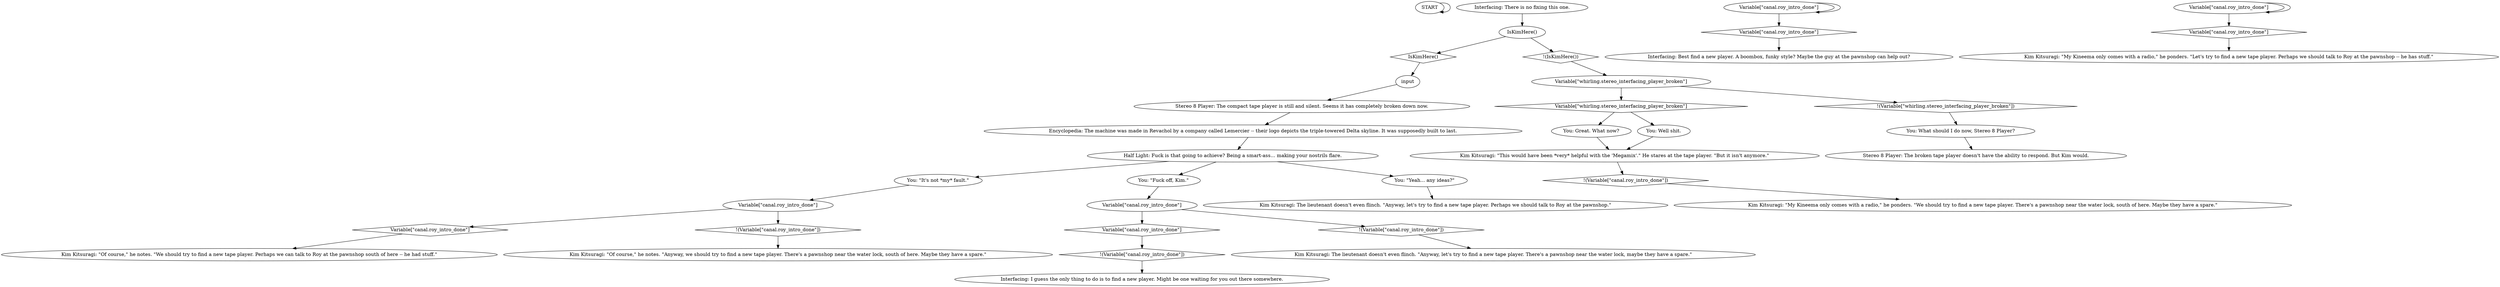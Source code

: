 # WHIRLING F2 / TAPE PLAYER
# You can click on tape player -- it has broken down while you were gone. Can't listen to any tapes now, best you find a new one from Roy.
# ==================================================
digraph G {
	  0 [label="START"];
	  1 [label="input"];
	  2 [label="Kim Kitsuragi: \"This would have been *very* helpful with the 'Megamix'.\" He stares at the tape player. \"But it isn't anymore.\""];
	  3 [label="Variable[\"canal.roy_intro_done\"]"];
	  4 [label="Variable[\"canal.roy_intro_done\"]", shape=diamond];
	  5 [label="!(Variable[\"canal.roy_intro_done\"])", shape=diamond];
	  6 [label="Kim Kitsuragi: The lieutenant doesn't even flinch. \"Anyway, let's try to find a new tape player. Perhaps we should talk to Roy at the pawnshop.\""];
	  7 [label="Variable[\"canal.roy_intro_done\"]"];
	  8 [label="Variable[\"canal.roy_intro_done\"]", shape=diamond];
	  9 [label="!(Variable[\"canal.roy_intro_done\"])", shape=diamond];
	  10 [label="Half Light: Fuck is that going to achieve? Being a smart-ass... making your nostrils flare."];
	  11 [label="Interfacing: There is no fixing this one."];
	  12 [label="IsKimHere()"];
	  13 [label="IsKimHere()", shape=diamond];
	  14 [label="!(IsKimHere())", shape=diamond];
	  15 [label="Variable[\"whirling.stereo_interfacing_player_broken\"]"];
	  16 [label="Variable[\"whirling.stereo_interfacing_player_broken\"]", shape=diamond];
	  17 [label="!(Variable[\"whirling.stereo_interfacing_player_broken\"])", shape=diamond];
	  18 [label="You: Great. What now?"];
	  19 [label="Variable[\"canal.roy_intro_done\"]"];
	  20 [label="Variable[\"canal.roy_intro_done\"]", shape=diamond];
	  21 [label="!(Variable[\"canal.roy_intro_done\"])", shape=diamond];
	  22 [label="You: Well shit."];
	  23 [label="Kim Kitsuragi: \"Of course,\" he notes. \"Anyway, we should try to find a new tape player. There's a pawnshop near the water lock, south of here. Maybe they have a spare.\""];
	  24 [label="Kim Kitsuragi: The lieutenant doesn't even flinch. \"Anyway, let's try to find a new tape player. There's a pawnshop near the water lock, maybe they have a spare.\""];
	  25 [label="You: What should I do now, Stereo 8 Player?"];
	  26 [label="You: \"It's not *my* fault.\""];
	  27 [label="You: \"Fuck off, Kim.\""];
	  28 [label="Kim Kitsuragi: \"My Kineema only comes with a radio,\" he ponders. \"Let's try to find a new tape player. Perhaps we should talk to Roy at the pawnshop -- he has stuff.\""];
	  29 [label="Stereo 8 Player: The compact tape player is still and silent. Seems it has completely broken down now."];
	  30 [label="You: \"Yeah... any ideas?\""];
	  31 [label="Kim Kitsuragi: \"My Kineema only comes with a radio,\" he ponders. \"We should try to find a new tape player. There's a pawnshop near the water lock, south of here. Maybe they have a spare.\""];
	  32 [label="Stereo 8 Player: The broken tape player doesn't have the ability to respond. But Kim would."];
	  33 [label="Interfacing: Best find a new player. A boombox, funky style? Maybe the guy at the pawnshop can help out?"];
	  34 [label="Variable[\"canal.roy_intro_done\"]"];
	  35 [label="Variable[\"canal.roy_intro_done\"]", shape=diamond];
	  36 [label="!(Variable[\"canal.roy_intro_done\"])", shape=diamond];
	  37 [label="Kim Kitsuragi: \"Of course,\" he notes. \"We should try to find a new tape player. Perhaps we can talk to Roy at the pawnshop south of here -- he had stuff.\""];
	  38 [label="Encyclopedia: The machine was made in Revachol by a company called Lemercier -- their logo depicts the triple-towered Delta skyline. It was supposedly built to last."];
	  39 [label="Interfacing: I guess the only thing to do is to find a new player. Might be one waiting for you out there somewhere."];
	  0 -> 0
	  1 -> 29
	  2 -> 9
	  3 -> 3
	  3 -> 4
	  4 -> 33
	  5 -> 39
	  7 -> 8
	  7 -> 7
	  8 -> 28
	  9 -> 31
	  10 -> 26
	  10 -> 27
	  10 -> 30
	  11 -> 12
	  12 -> 13
	  12 -> 14
	  13 -> 1
	  14 -> 15
	  15 -> 16
	  15 -> 17
	  16 -> 18
	  16 -> 22
	  17 -> 25
	  18 -> 2
	  19 -> 20
	  19 -> 21
	  20 -> 5
	  21 -> 24
	  22 -> 2
	  25 -> 32
	  26 -> 34
	  27 -> 19
	  29 -> 38
	  30 -> 6
	  34 -> 35
	  34 -> 36
	  35 -> 37
	  36 -> 23
	  38 -> 10
}

